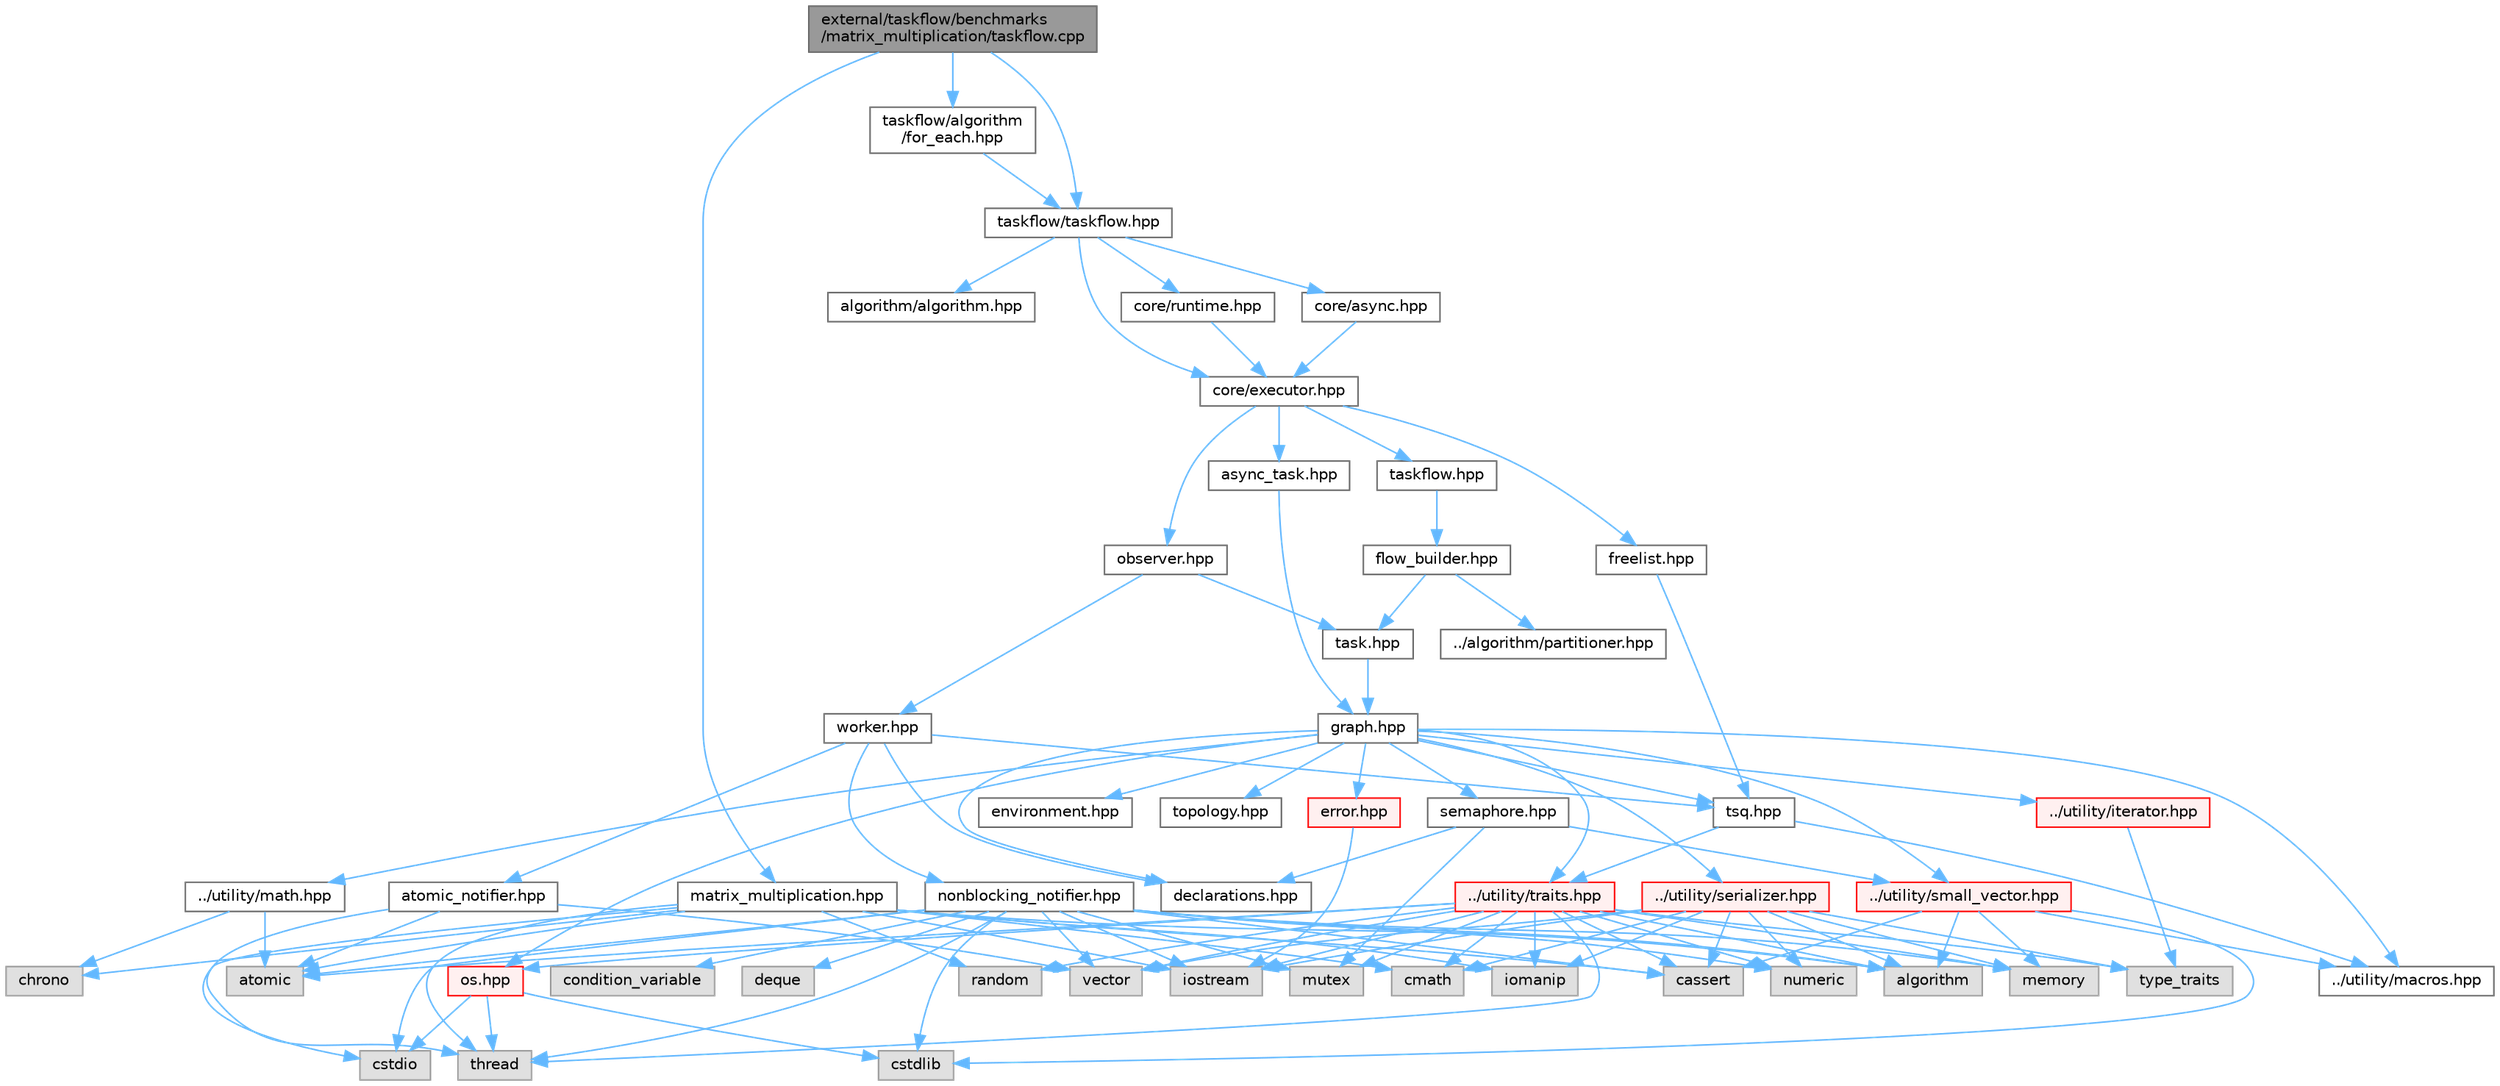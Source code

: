 digraph "external/taskflow/benchmarks/matrix_multiplication/taskflow.cpp"
{
 // LATEX_PDF_SIZE
  bgcolor="transparent";
  edge [fontname=Helvetica,fontsize=10,labelfontname=Helvetica,labelfontsize=10];
  node [fontname=Helvetica,fontsize=10,shape=box,height=0.2,width=0.4];
  Node1 [id="Node000001",label="external/taskflow/benchmarks\l/matrix_multiplication/taskflow.cpp",height=0.2,width=0.4,color="gray40", fillcolor="grey60", style="filled", fontcolor="black",tooltip=" "];
  Node1 -> Node2 [id="edge106_Node000001_Node000002",color="steelblue1",style="solid",tooltip=" "];
  Node2 [id="Node000002",label="matrix_multiplication.hpp",height=0.2,width=0.4,color="grey40", fillcolor="white", style="filled",URL="$matrix__multiplication_8hpp.html",tooltip=" "];
  Node2 -> Node3 [id="edge107_Node000002_Node000003",color="steelblue1",style="solid",tooltip=" "];
  Node3 [id="Node000003",label="algorithm",height=0.2,width=0.4,color="grey60", fillcolor="#E0E0E0", style="filled",tooltip=" "];
  Node2 -> Node4 [id="edge108_Node000002_Node000004",color="steelblue1",style="solid",tooltip=" "];
  Node4 [id="Node000004",label="cassert",height=0.2,width=0.4,color="grey60", fillcolor="#E0E0E0", style="filled",tooltip=" "];
  Node2 -> Node5 [id="edge109_Node000002_Node000005",color="steelblue1",style="solid",tooltip=" "];
  Node5 [id="Node000005",label="cstdio",height=0.2,width=0.4,color="grey60", fillcolor="#E0E0E0", style="filled",tooltip=" "];
  Node2 -> Node6 [id="edge110_Node000002_Node000006",color="steelblue1",style="solid",tooltip=" "];
  Node6 [id="Node000006",label="chrono",height=0.2,width=0.4,color="grey60", fillcolor="#E0E0E0", style="filled",tooltip=" "];
  Node2 -> Node7 [id="edge111_Node000002_Node000007",color="steelblue1",style="solid",tooltip=" "];
  Node7 [id="Node000007",label="iostream",height=0.2,width=0.4,color="grey60", fillcolor="#E0E0E0", style="filled",tooltip=" "];
  Node2 -> Node8 [id="edge112_Node000002_Node000008",color="steelblue1",style="solid",tooltip=" "];
  Node8 [id="Node000008",label="iomanip",height=0.2,width=0.4,color="grey60", fillcolor="#E0E0E0", style="filled",tooltip=" "];
  Node2 -> Node9 [id="edge113_Node000002_Node000009",color="steelblue1",style="solid",tooltip=" "];
  Node9 [id="Node000009",label="thread",height=0.2,width=0.4,color="grey60", fillcolor="#E0E0E0", style="filled",tooltip=" "];
  Node2 -> Node10 [id="edge114_Node000002_Node000010",color="steelblue1",style="solid",tooltip=" "];
  Node10 [id="Node000010",label="random",height=0.2,width=0.4,color="grey60", fillcolor="#E0E0E0", style="filled",tooltip=" "];
  Node2 -> Node11 [id="edge115_Node000002_Node000011",color="steelblue1",style="solid",tooltip=" "];
  Node11 [id="Node000011",label="cmath",height=0.2,width=0.4,color="grey60", fillcolor="#E0E0E0", style="filled",tooltip=" "];
  Node2 -> Node12 [id="edge116_Node000002_Node000012",color="steelblue1",style="solid",tooltip=" "];
  Node12 [id="Node000012",label="atomic",height=0.2,width=0.4,color="grey60", fillcolor="#E0E0E0", style="filled",tooltip=" "];
  Node1 -> Node13 [id="edge117_Node000001_Node000013",color="steelblue1",style="solid",tooltip=" "];
  Node13 [id="Node000013",label="taskflow/taskflow.hpp",height=0.2,width=0.4,color="grey40", fillcolor="white", style="filled",URL="$taskflow_8hpp.html",tooltip="main taskflow include file"];
  Node13 -> Node14 [id="edge118_Node000013_Node000014",color="steelblue1",style="solid",tooltip=" "];
  Node14 [id="Node000014",label="core/executor.hpp",height=0.2,width=0.4,color="grey40", fillcolor="white", style="filled",URL="$executor_8hpp.html",tooltip="executor include file"];
  Node14 -> Node15 [id="edge119_Node000014_Node000015",color="steelblue1",style="solid",tooltip=" "];
  Node15 [id="Node000015",label="observer.hpp",height=0.2,width=0.4,color="grey40", fillcolor="white", style="filled",URL="$observer_8hpp.html",tooltip="observer include file"];
  Node15 -> Node16 [id="edge120_Node000015_Node000016",color="steelblue1",style="solid",tooltip=" "];
  Node16 [id="Node000016",label="task.hpp",height=0.2,width=0.4,color="grey40", fillcolor="white", style="filled",URL="$task_8hpp.html",tooltip="task include file"];
  Node16 -> Node17 [id="edge121_Node000016_Node000017",color="steelblue1",style="solid",tooltip=" "];
  Node17 [id="Node000017",label="graph.hpp",height=0.2,width=0.4,color="grey40", fillcolor="white", style="filled",URL="$taskflow_2core_2graph_8hpp.html",tooltip="graph include file"];
  Node17 -> Node18 [id="edge122_Node000017_Node000018",color="steelblue1",style="solid",tooltip=" "];
  Node18 [id="Node000018",label="../utility/macros.hpp",height=0.2,width=0.4,color="grey40", fillcolor="white", style="filled",URL="$macros_8hpp.html",tooltip=" "];
  Node17 -> Node19 [id="edge123_Node000017_Node000019",color="steelblue1",style="solid",tooltip=" "];
  Node19 [id="Node000019",label="../utility/traits.hpp",height=0.2,width=0.4,color="red", fillcolor="#FFF0F0", style="filled",URL="$taskflow_2utility_2traits_8hpp.html",tooltip=" "];
  Node19 -> Node20 [id="edge124_Node000019_Node000020",color="steelblue1",style="solid",tooltip=" "];
  Node20 [id="Node000020",label="type_traits",height=0.2,width=0.4,color="grey60", fillcolor="#E0E0E0", style="filled",tooltip=" "];
  Node19 -> Node7 [id="edge125_Node000019_Node000007",color="steelblue1",style="solid",tooltip=" "];
  Node19 -> Node23 [id="edge126_Node000019_Node000023",color="steelblue1",style="solid",tooltip=" "];
  Node23 [id="Node000023",label="mutex",height=0.2,width=0.4,color="grey60", fillcolor="#E0E0E0", style="filled",tooltip=" "];
  Node19 -> Node26 [id="edge127_Node000019_Node000026",color="steelblue1",style="solid",tooltip=" "];
  Node26 [id="Node000026",label="vector",height=0.2,width=0.4,color="grey60", fillcolor="#E0E0E0", style="filled",tooltip=" "];
  Node19 -> Node3 [id="edge128_Node000019_Node000003",color="steelblue1",style="solid",tooltip=" "];
  Node19 -> Node27 [id="edge129_Node000019_Node000027",color="steelblue1",style="solid",tooltip=" "];
  Node27 [id="Node000027",label="memory",height=0.2,width=0.4,color="grey60", fillcolor="#E0E0E0", style="filled",tooltip=" "];
  Node19 -> Node12 [id="edge130_Node000019_Node000012",color="steelblue1",style="solid",tooltip=" "];
  Node19 -> Node9 [id="edge131_Node000019_Node000009",color="steelblue1",style="solid",tooltip=" "];
  Node19 -> Node34 [id="edge132_Node000019_Node000034",color="steelblue1",style="solid",tooltip=" "];
  Node34 [id="Node000034",label="numeric",height=0.2,width=0.4,color="grey60", fillcolor="#E0E0E0", style="filled",tooltip=" "];
  Node19 -> Node10 [id="edge133_Node000019_Node000010",color="steelblue1",style="solid",tooltip=" "];
  Node19 -> Node8 [id="edge134_Node000019_Node000008",color="steelblue1",style="solid",tooltip=" "];
  Node19 -> Node4 [id="edge135_Node000019_Node000004",color="steelblue1",style="solid",tooltip=" "];
  Node19 -> Node11 [id="edge136_Node000019_Node000011",color="steelblue1",style="solid",tooltip=" "];
  Node19 -> Node39 [id="edge137_Node000019_Node000039",color="steelblue1",style="solid",tooltip=" "];
  Node39 [id="Node000039",label="os.hpp",height=0.2,width=0.4,color="red", fillcolor="#FFF0F0", style="filled",URL="$os_8hpp.html",tooltip=" "];
  Node39 -> Node40 [id="edge138_Node000039_Node000040",color="steelblue1",style="solid",tooltip=" "];
  Node40 [id="Node000040",label="cstdlib",height=0.2,width=0.4,color="grey60", fillcolor="#E0E0E0", style="filled",tooltip=" "];
  Node39 -> Node5 [id="edge139_Node000039_Node000005",color="steelblue1",style="solid",tooltip=" "];
  Node39 -> Node9 [id="edge140_Node000039_Node000009",color="steelblue1",style="solid",tooltip=" "];
  Node17 -> Node41 [id="edge141_Node000017_Node000041",color="steelblue1",style="solid",tooltip=" "];
  Node41 [id="Node000041",label="../utility/iterator.hpp",height=0.2,width=0.4,color="red", fillcolor="#FFF0F0", style="filled",URL="$iterator_8hpp.html",tooltip=" "];
  Node41 -> Node20 [id="edge142_Node000041_Node000020",color="steelblue1",style="solid",tooltip=" "];
  Node17 -> Node39 [id="edge143_Node000017_Node000039",color="steelblue1",style="solid",tooltip=" "];
  Node17 -> Node43 [id="edge144_Node000017_Node000043",color="steelblue1",style="solid",tooltip=" "];
  Node43 [id="Node000043",label="../utility/math.hpp",height=0.2,width=0.4,color="grey40", fillcolor="white", style="filled",URL="$math_8hpp.html",tooltip=" "];
  Node43 -> Node12 [id="edge145_Node000043_Node000012",color="steelblue1",style="solid",tooltip=" "];
  Node43 -> Node6 [id="edge146_Node000043_Node000006",color="steelblue1",style="solid",tooltip=" "];
  Node17 -> Node44 [id="edge147_Node000017_Node000044",color="steelblue1",style="solid",tooltip=" "];
  Node44 [id="Node000044",label="../utility/small_vector.hpp",height=0.2,width=0.4,color="red", fillcolor="#FFF0F0", style="filled",URL="$small__vector_8hpp.html",tooltip="small vector include file"];
  Node44 -> Node18 [id="edge148_Node000044_Node000018",color="steelblue1",style="solid",tooltip=" "];
  Node44 -> Node3 [id="edge149_Node000044_Node000003",color="steelblue1",style="solid",tooltip=" "];
  Node44 -> Node4 [id="edge150_Node000044_Node000004",color="steelblue1",style="solid",tooltip=" "];
  Node44 -> Node40 [id="edge151_Node000044_Node000040",color="steelblue1",style="solid",tooltip=" "];
  Node44 -> Node27 [id="edge152_Node000044_Node000027",color="steelblue1",style="solid",tooltip=" "];
  Node17 -> Node47 [id="edge153_Node000017_Node000047",color="steelblue1",style="solid",tooltip=" "];
  Node47 [id="Node000047",label="../utility/serializer.hpp",height=0.2,width=0.4,color="red", fillcolor="#FFF0F0", style="filled",URL="$taskflow_2utility_2serializer_8hpp.html",tooltip=" "];
  Node47 -> Node20 [id="edge154_Node000047_Node000020",color="steelblue1",style="solid",tooltip=" "];
  Node47 -> Node7 [id="edge155_Node000047_Node000007",color="steelblue1",style="solid",tooltip=" "];
  Node47 -> Node26 [id="edge156_Node000047_Node000026",color="steelblue1",style="solid",tooltip=" "];
  Node47 -> Node3 [id="edge157_Node000047_Node000003",color="steelblue1",style="solid",tooltip=" "];
  Node47 -> Node27 [id="edge158_Node000047_Node000027",color="steelblue1",style="solid",tooltip=" "];
  Node47 -> Node34 [id="edge159_Node000047_Node000034",color="steelblue1",style="solid",tooltip=" "];
  Node47 -> Node8 [id="edge160_Node000047_Node000008",color="steelblue1",style="solid",tooltip=" "];
  Node47 -> Node4 [id="edge161_Node000047_Node000004",color="steelblue1",style="solid",tooltip=" "];
  Node47 -> Node11 [id="edge162_Node000047_Node000011",color="steelblue1",style="solid",tooltip=" "];
  Node17 -> Node51 [id="edge163_Node000017_Node000051",color="steelblue1",style="solid",tooltip=" "];
  Node51 [id="Node000051",label="error.hpp",height=0.2,width=0.4,color="red", fillcolor="#FFF0F0", style="filled",URL="$error_8hpp.html",tooltip=" "];
  Node51 -> Node7 [id="edge164_Node000051_Node000007",color="steelblue1",style="solid",tooltip=" "];
  Node17 -> Node54 [id="edge165_Node000017_Node000054",color="steelblue1",style="solid",tooltip=" "];
  Node54 [id="Node000054",label="declarations.hpp",height=0.2,width=0.4,color="grey40", fillcolor="white", style="filled",URL="$declarations_8hpp.html",tooltip=" "];
  Node17 -> Node55 [id="edge166_Node000017_Node000055",color="steelblue1",style="solid",tooltip=" "];
  Node55 [id="Node000055",label="semaphore.hpp",height=0.2,width=0.4,color="grey40", fillcolor="white", style="filled",URL="$semaphore_8hpp.html",tooltip="semaphore include file"];
  Node55 -> Node23 [id="edge167_Node000055_Node000023",color="steelblue1",style="solid",tooltip=" "];
  Node55 -> Node54 [id="edge168_Node000055_Node000054",color="steelblue1",style="solid",tooltip=" "];
  Node55 -> Node44 [id="edge169_Node000055_Node000044",color="steelblue1",style="solid",tooltip=" "];
  Node17 -> Node56 [id="edge170_Node000017_Node000056",color="steelblue1",style="solid",tooltip=" "];
  Node56 [id="Node000056",label="environment.hpp",height=0.2,width=0.4,color="grey40", fillcolor="white", style="filled",URL="$environment_8hpp.html",tooltip=" "];
  Node17 -> Node57 [id="edge171_Node000017_Node000057",color="steelblue1",style="solid",tooltip=" "];
  Node57 [id="Node000057",label="topology.hpp",height=0.2,width=0.4,color="grey40", fillcolor="white", style="filled",URL="$topology_8hpp.html",tooltip=" "];
  Node17 -> Node58 [id="edge172_Node000017_Node000058",color="steelblue1",style="solid",tooltip=" "];
  Node58 [id="Node000058",label="tsq.hpp",height=0.2,width=0.4,color="grey40", fillcolor="white", style="filled",URL="$tsq_8hpp.html",tooltip="task queue include file"];
  Node58 -> Node18 [id="edge173_Node000058_Node000018",color="steelblue1",style="solid",tooltip=" "];
  Node58 -> Node19 [id="edge174_Node000058_Node000019",color="steelblue1",style="solid",tooltip=" "];
  Node15 -> Node59 [id="edge175_Node000015_Node000059",color="steelblue1",style="solid",tooltip=" "];
  Node59 [id="Node000059",label="worker.hpp",height=0.2,width=0.4,color="grey40", fillcolor="white", style="filled",URL="$worker_8hpp.html",tooltip="worker include file"];
  Node59 -> Node54 [id="edge176_Node000059_Node000054",color="steelblue1",style="solid",tooltip=" "];
  Node59 -> Node58 [id="edge177_Node000059_Node000058",color="steelblue1",style="solid",tooltip=" "];
  Node59 -> Node60 [id="edge178_Node000059_Node000060",color="steelblue1",style="solid",tooltip=" "];
  Node60 [id="Node000060",label="atomic_notifier.hpp",height=0.2,width=0.4,color="grey40", fillcolor="white", style="filled",URL="$atomic__notifier_8hpp.html",tooltip=" "];
  Node60 -> Node12 [id="edge179_Node000060_Node000012",color="steelblue1",style="solid",tooltip=" "];
  Node60 -> Node9 [id="edge180_Node000060_Node000009",color="steelblue1",style="solid",tooltip=" "];
  Node60 -> Node26 [id="edge181_Node000060_Node000026",color="steelblue1",style="solid",tooltip=" "];
  Node59 -> Node61 [id="edge182_Node000059_Node000061",color="steelblue1",style="solid",tooltip=" "];
  Node61 [id="Node000061",label="nonblocking_notifier.hpp",height=0.2,width=0.4,color="grey40", fillcolor="white", style="filled",URL="$nonblocking__notifier_8hpp.html",tooltip=" "];
  Node61 -> Node7 [id="edge183_Node000061_Node000007",color="steelblue1",style="solid",tooltip=" "];
  Node61 -> Node26 [id="edge184_Node000061_Node000026",color="steelblue1",style="solid",tooltip=" "];
  Node61 -> Node40 [id="edge185_Node000061_Node000040",color="steelblue1",style="solid",tooltip=" "];
  Node61 -> Node5 [id="edge186_Node000061_Node000005",color="steelblue1",style="solid",tooltip=" "];
  Node61 -> Node12 [id="edge187_Node000061_Node000012",color="steelblue1",style="solid",tooltip=" "];
  Node61 -> Node27 [id="edge188_Node000061_Node000027",color="steelblue1",style="solid",tooltip=" "];
  Node61 -> Node62 [id="edge189_Node000061_Node000062",color="steelblue1",style="solid",tooltip=" "];
  Node62 [id="Node000062",label="deque",height=0.2,width=0.4,color="grey60", fillcolor="#E0E0E0", style="filled",tooltip=" "];
  Node61 -> Node23 [id="edge190_Node000061_Node000023",color="steelblue1",style="solid",tooltip=" "];
  Node61 -> Node63 [id="edge191_Node000061_Node000063",color="steelblue1",style="solid",tooltip=" "];
  Node63 [id="Node000063",label="condition_variable",height=0.2,width=0.4,color="grey60", fillcolor="#E0E0E0", style="filled",tooltip=" "];
  Node61 -> Node9 [id="edge192_Node000061_Node000009",color="steelblue1",style="solid",tooltip=" "];
  Node61 -> Node3 [id="edge193_Node000061_Node000003",color="steelblue1",style="solid",tooltip=" "];
  Node61 -> Node34 [id="edge194_Node000061_Node000034",color="steelblue1",style="solid",tooltip=" "];
  Node61 -> Node4 [id="edge195_Node000061_Node000004",color="steelblue1",style="solid",tooltip=" "];
  Node14 -> Node64 [id="edge196_Node000014_Node000064",color="steelblue1",style="solid",tooltip=" "];
  Node64 [id="Node000064",label="taskflow.hpp",height=0.2,width=0.4,color="grey40", fillcolor="white", style="filled",URL="$core_2taskflow_8hpp.html",tooltip="taskflow include file"];
  Node64 -> Node65 [id="edge197_Node000064_Node000065",color="steelblue1",style="solid",tooltip=" "];
  Node65 [id="Node000065",label="flow_builder.hpp",height=0.2,width=0.4,color="grey40", fillcolor="white", style="filled",URL="$flow__builder_8hpp.html",tooltip="flow builder include file"];
  Node65 -> Node16 [id="edge198_Node000065_Node000016",color="steelblue1",style="solid",tooltip=" "];
  Node65 -> Node66 [id="edge199_Node000065_Node000066",color="steelblue1",style="solid",tooltip=" "];
  Node66 [id="Node000066",label="../algorithm/partitioner.hpp",height=0.2,width=0.4,color="grey40", fillcolor="white", style="filled",URL="$partitioner_8hpp.html",tooltip="partitioner include file"];
  Node14 -> Node67 [id="edge200_Node000014_Node000067",color="steelblue1",style="solid",tooltip=" "];
  Node67 [id="Node000067",label="async_task.hpp",height=0.2,width=0.4,color="grey40", fillcolor="white", style="filled",URL="$taskflow_2core_2async__task_8hpp.html",tooltip="asynchronous task include file"];
  Node67 -> Node17 [id="edge201_Node000067_Node000017",color="steelblue1",style="solid",tooltip=" "];
  Node14 -> Node68 [id="edge202_Node000014_Node000068",color="steelblue1",style="solid",tooltip=" "];
  Node68 [id="Node000068",label="freelist.hpp",height=0.2,width=0.4,color="grey40", fillcolor="white", style="filled",URL="$freelist_8hpp.html",tooltip=" "];
  Node68 -> Node58 [id="edge203_Node000068_Node000058",color="steelblue1",style="solid",tooltip=" "];
  Node13 -> Node69 [id="edge204_Node000013_Node000069",color="steelblue1",style="solid",tooltip=" "];
  Node69 [id="Node000069",label="core/runtime.hpp",height=0.2,width=0.4,color="grey40", fillcolor="white", style="filled",URL="$runtime_8hpp.html",tooltip=" "];
  Node69 -> Node14 [id="edge205_Node000069_Node000014",color="steelblue1",style="solid",tooltip=" "];
  Node13 -> Node70 [id="edge206_Node000013_Node000070",color="steelblue1",style="solid",tooltip=" "];
  Node70 [id="Node000070",label="core/async.hpp",height=0.2,width=0.4,color="grey40", fillcolor="white", style="filled",URL="$async_8hpp.html",tooltip=" "];
  Node70 -> Node14 [id="edge207_Node000070_Node000014",color="steelblue1",style="solid",tooltip=" "];
  Node13 -> Node71 [id="edge208_Node000013_Node000071",color="steelblue1",style="solid",tooltip=" "];
  Node71 [id="Node000071",label="algorithm/algorithm.hpp",height=0.2,width=0.4,color="grey40", fillcolor="white", style="filled",URL="$algorithm_8hpp.html",tooltip=" "];
  Node1 -> Node72 [id="edge209_Node000001_Node000072",color="steelblue1",style="solid",tooltip=" "];
  Node72 [id="Node000072",label="taskflow/algorithm\l/for_each.hpp",height=0.2,width=0.4,color="grey40", fillcolor="white", style="filled",URL="$taskflow_2algorithm_2for__each_8hpp.html",tooltip=" "];
  Node72 -> Node13 [id="edge210_Node000072_Node000013",color="steelblue1",style="solid",tooltip=" "];
}
